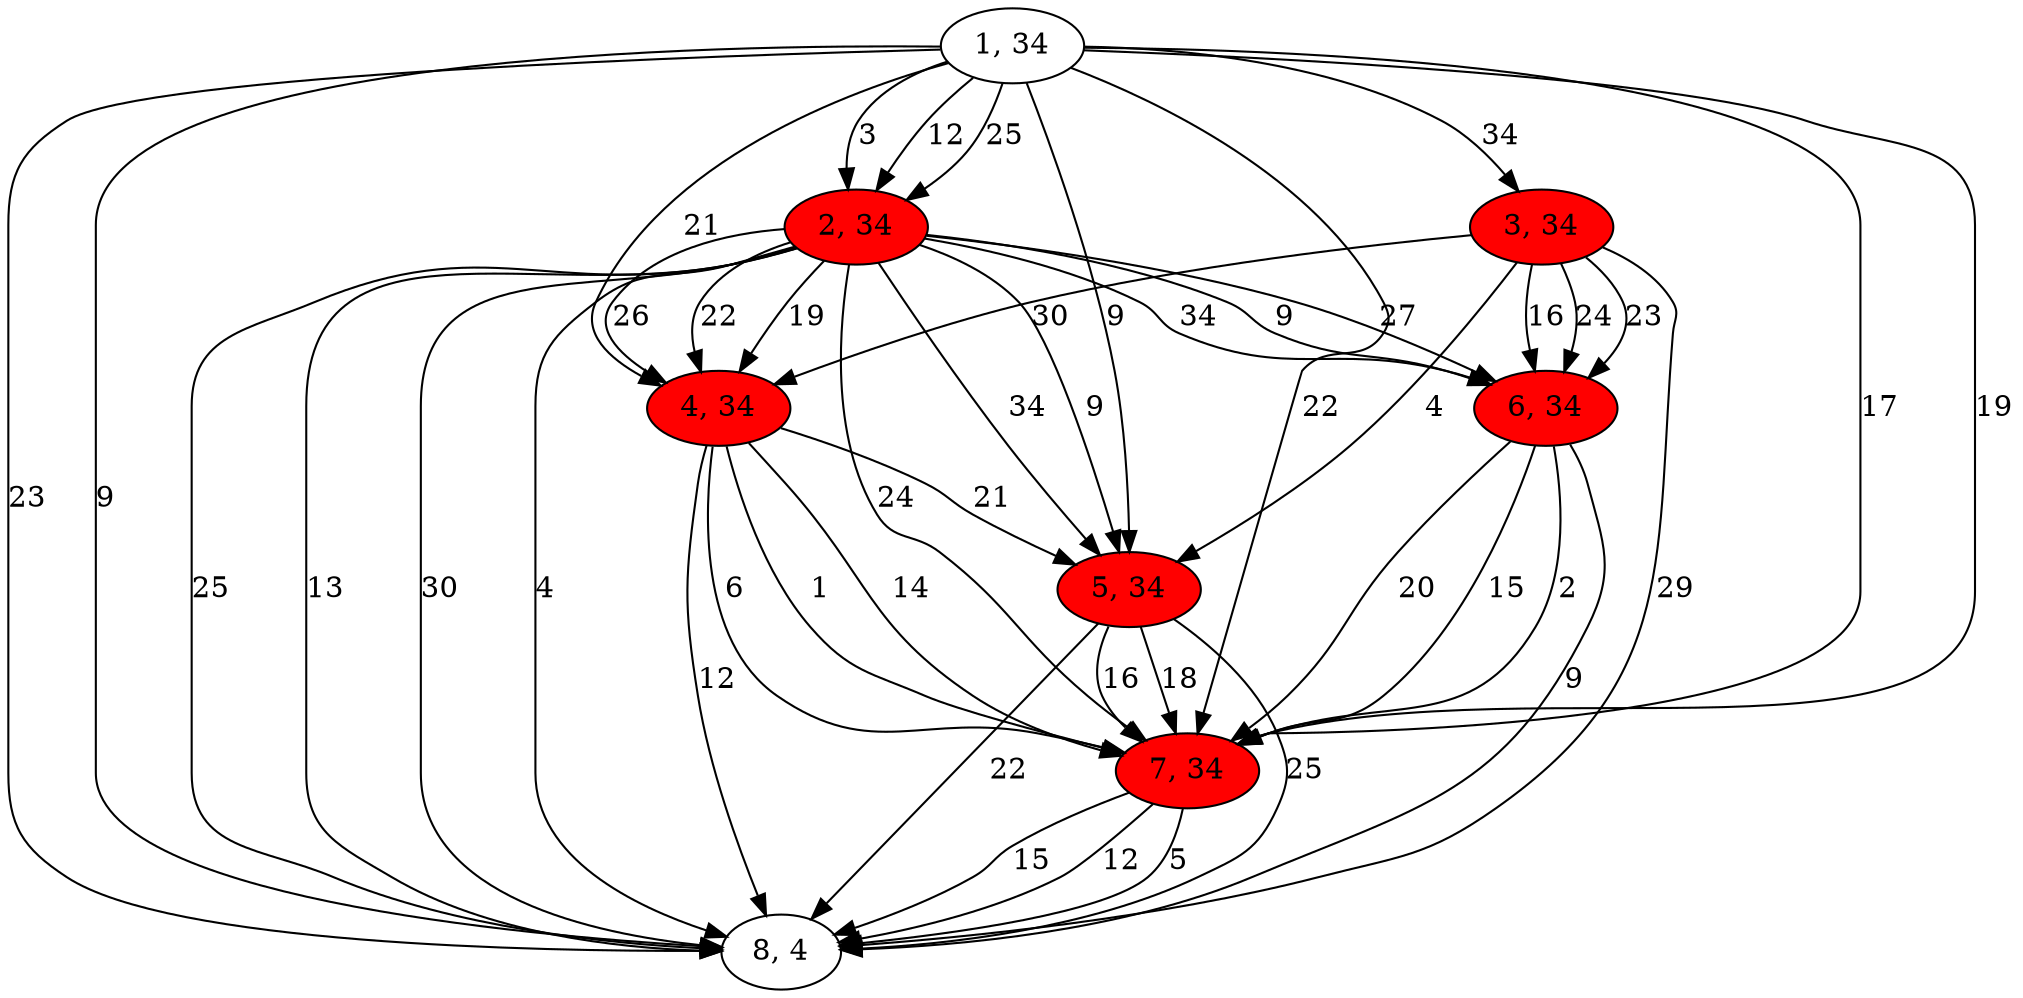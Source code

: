 digraph G{
1[label="1, 34"]
2[label="2, 34"]
3[label="3, 34"]
4[label="4, 34"]
5[label="5, 34"]
6[label="6, 34"]
7[label="7, 34"]
8[label="8, 4"]
1->7[label="22"]
1->8[label="23"]
1->2[label="3"]
1->7[label="17"]
1->8[label="9"]
1->2[label="12"]
1->7[label="19"]
1->5[label="9"]
1->4[label="21"]
1->3[label="34"]
1->2[label="25"]
2[style = filled,fillcolor=red]
2->4[label="26"]
2->8[label="13"]
2->8[label="30"]
2->5[label="9"]
2->4[label="22"]
2->7[label="24"]
2->8[label="4"]
2->6[label="9"]
2->6[label="27"]
2->5[label="34"]
2->4[label="19"]
2->8[label="25"]
2->6[label="34"]
3[style = filled,fillcolor=red]
3->4[label="30"]
3->6[label="24"]
3->6[label="23"]
3->5[label="4"]
3->8[label="29"]
3->6[label="16"]
4[style = filled,fillcolor=red]
4->7[label="14"]
4->7[label="6"]
4->5[label="21"]
4->7[label="1"]
4->8[label="12"]
5[style = filled,fillcolor=red]
5->8[label="22"]
5->8[label="25"]
5->7[label="16"]
5->7[label="18"]
6[style = filled,fillcolor=red]
6->7[label="15"]
6->7[label="2"]
6->7[label="20"]
6->8[label="9"]
7[style = filled,fillcolor=red]
7->8[label="12"]
7->8[label="5"]
7->8[label="15"]
}
